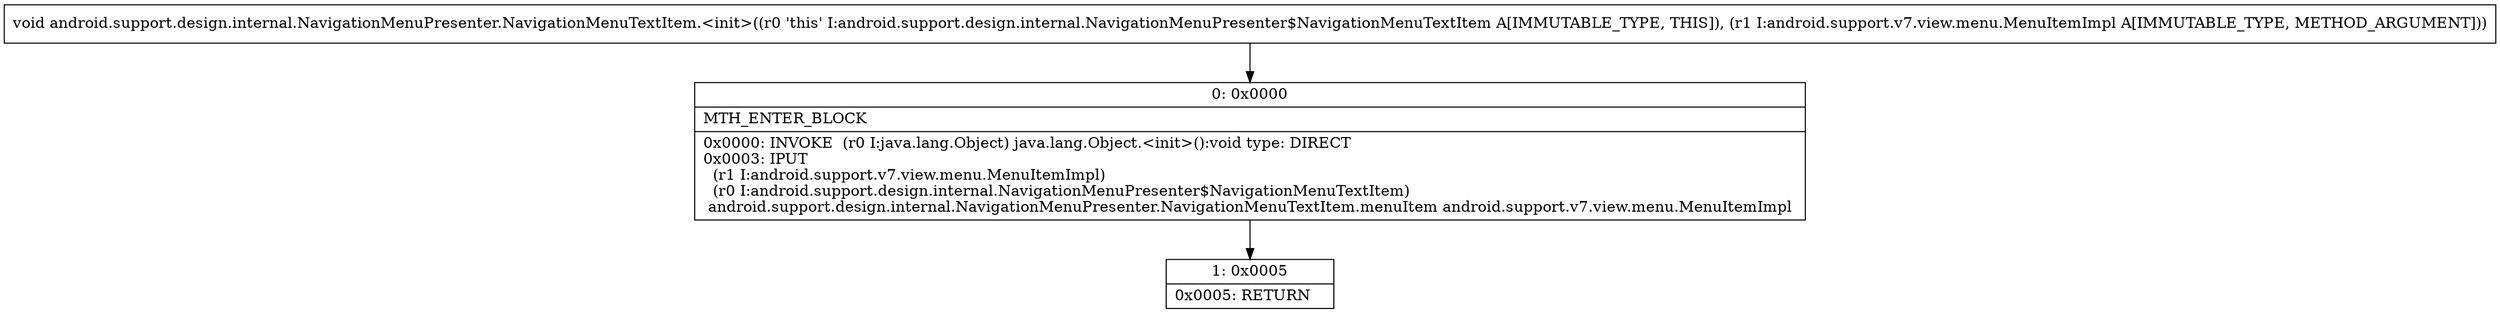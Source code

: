 digraph "CFG forandroid.support.design.internal.NavigationMenuPresenter.NavigationMenuTextItem.\<init\>(Landroid\/support\/v7\/view\/menu\/MenuItemImpl;)V" {
Node_0 [shape=record,label="{0\:\ 0x0000|MTH_ENTER_BLOCK\l|0x0000: INVOKE  (r0 I:java.lang.Object) java.lang.Object.\<init\>():void type: DIRECT \l0x0003: IPUT  \l  (r1 I:android.support.v7.view.menu.MenuItemImpl)\l  (r0 I:android.support.design.internal.NavigationMenuPresenter$NavigationMenuTextItem)\l android.support.design.internal.NavigationMenuPresenter.NavigationMenuTextItem.menuItem android.support.v7.view.menu.MenuItemImpl \l}"];
Node_1 [shape=record,label="{1\:\ 0x0005|0x0005: RETURN   \l}"];
MethodNode[shape=record,label="{void android.support.design.internal.NavigationMenuPresenter.NavigationMenuTextItem.\<init\>((r0 'this' I:android.support.design.internal.NavigationMenuPresenter$NavigationMenuTextItem A[IMMUTABLE_TYPE, THIS]), (r1 I:android.support.v7.view.menu.MenuItemImpl A[IMMUTABLE_TYPE, METHOD_ARGUMENT])) }"];
MethodNode -> Node_0;
Node_0 -> Node_1;
}

